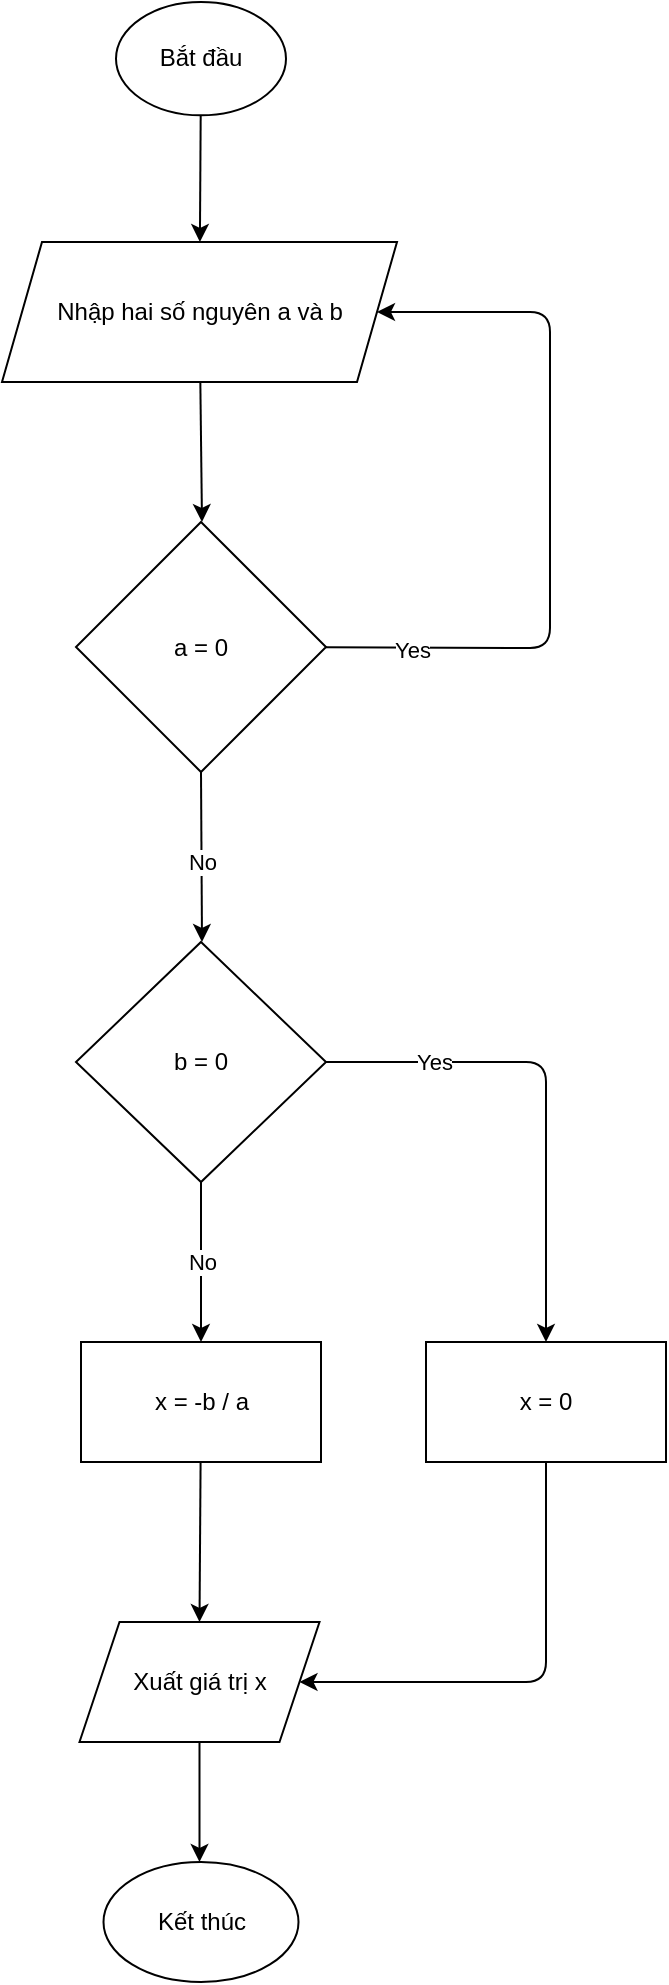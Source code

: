 <mxfile>
    <diagram id="kZCADy7_jvBzwsrUYmhb" name="Page-1">
        <mxGraphModel dx="1121" dy="790" grid="1" gridSize="10" guides="1" tooltips="1" connect="1" arrows="1" fold="1" page="1" pageScale="1" pageWidth="850" pageHeight="1100" math="0" shadow="0">
            <root>
                <mxCell id="0"/>
                <mxCell id="1" parent="0"/>
                <mxCell id="4" value="" style="edgeStyle=none;html=1;" parent="1" source="2" target="3" edge="1">
                    <mxGeometry relative="1" as="geometry"/>
                </mxCell>
                <mxCell id="2" value="Bắt đầu" style="ellipse;whiteSpace=wrap;html=1;" parent="1" vertex="1">
                    <mxGeometry x="305" y="50" width="85" height="56.67" as="geometry"/>
                </mxCell>
                <mxCell id="6" value="" style="edgeStyle=none;html=1;" parent="1" source="3" edge="1">
                    <mxGeometry relative="1" as="geometry">
                        <mxPoint x="348" y="310" as="targetPoint"/>
                    </mxGeometry>
                </mxCell>
                <mxCell id="3" value="Nhập hai số nguyên a và b" style="shape=parallelogram;perimeter=parallelogramPerimeter;whiteSpace=wrap;html=1;fixedSize=1;" parent="1" vertex="1">
                    <mxGeometry x="248" y="170" width="197.5" height="70" as="geometry"/>
                </mxCell>
                <mxCell id="9" style="edgeStyle=none;html=1;entryX=1;entryY=0.5;entryDx=0;entryDy=0;" parent="1" source="7" target="3" edge="1">
                    <mxGeometry relative="1" as="geometry">
                        <mxPoint x="440" y="205" as="targetPoint"/>
                        <Array as="points">
                            <mxPoint x="522" y="373"/>
                            <mxPoint x="522" y="205"/>
                        </Array>
                    </mxGeometry>
                </mxCell>
                <mxCell id="10" value="Yes" style="edgeLabel;html=1;align=center;verticalAlign=middle;resizable=0;points=[];" parent="9" vertex="1" connectable="0">
                    <mxGeometry x="-0.767" y="-1" relative="1" as="geometry">
                        <mxPoint as="offset"/>
                    </mxGeometry>
                </mxCell>
                <mxCell id="11" style="edgeStyle=none;html=1;exitX=0.5;exitY=1;exitDx=0;exitDy=0;" parent="1" source="7" edge="1">
                    <mxGeometry relative="1" as="geometry">
                        <mxPoint x="348" y="520" as="targetPoint"/>
                    </mxGeometry>
                </mxCell>
                <mxCell id="12" value="No" style="edgeLabel;html=1;align=center;verticalAlign=middle;resizable=0;points=[];" parent="11" vertex="1" connectable="0">
                    <mxGeometry x="0.224" relative="1" as="geometry">
                        <mxPoint y="-7" as="offset"/>
                    </mxGeometry>
                </mxCell>
                <mxCell id="7" value="a = 0" style="rhombus;whiteSpace=wrap;html=1;" parent="1" vertex="1">
                    <mxGeometry x="285" y="310" width="125" height="125" as="geometry"/>
                </mxCell>
                <mxCell id="15" style="edgeStyle=none;html=1;" parent="1" source="14" edge="1">
                    <mxGeometry relative="1" as="geometry">
                        <mxPoint x="347.5" y="720" as="targetPoint"/>
                    </mxGeometry>
                </mxCell>
                <mxCell id="19" value="No" style="edgeLabel;html=1;align=center;verticalAlign=middle;resizable=0;points=[];" parent="15" vertex="1" connectable="0">
                    <mxGeometry x="-0.475" y="1" relative="1" as="geometry">
                        <mxPoint x="-1" y="19" as="offset"/>
                    </mxGeometry>
                </mxCell>
                <mxCell id="16" style="edgeStyle=none;html=1;entryX=0.5;entryY=0;entryDx=0;entryDy=0;" parent="1" source="14" edge="1" target="17">
                    <mxGeometry relative="1" as="geometry">
                        <mxPoint x="482" y="580" as="targetPoint"/>
                        <Array as="points">
                            <mxPoint x="520" y="580"/>
                        </Array>
                    </mxGeometry>
                </mxCell>
                <mxCell id="18" value="Yes" style="edgeLabel;html=1;align=center;verticalAlign=middle;resizable=0;points=[];" parent="16" vertex="1" connectable="0">
                    <mxGeometry x="-0.333" y="-1" relative="1" as="geometry">
                        <mxPoint x="-30" y="-1" as="offset"/>
                    </mxGeometry>
                </mxCell>
                <mxCell id="14" value="b = 0" style="rhombus;whiteSpace=wrap;html=1;" parent="1" vertex="1">
                    <mxGeometry x="285" y="520" width="125" height="120" as="geometry"/>
                </mxCell>
                <mxCell id="23" style="edgeStyle=none;html=1;entryX=1;entryY=0.5;entryDx=0;entryDy=0;" parent="1" source="17" target="21" edge="1">
                    <mxGeometry relative="1" as="geometry">
                        <Array as="points">
                            <mxPoint x="520" y="890"/>
                        </Array>
                    </mxGeometry>
                </mxCell>
                <mxCell id="17" value="x = 0" style="rounded=0;whiteSpace=wrap;html=1;" parent="1" vertex="1">
                    <mxGeometry x="460" y="720" width="120" height="60" as="geometry"/>
                </mxCell>
                <mxCell id="22" style="edgeStyle=none;html=1;entryX=0.5;entryY=0;entryDx=0;entryDy=0;" parent="1" source="20" target="21" edge="1">
                    <mxGeometry relative="1" as="geometry"/>
                </mxCell>
                <mxCell id="20" value="x = -b / a" style="rounded=0;whiteSpace=wrap;html=1;" parent="1" vertex="1">
                    <mxGeometry x="287.5" y="720" width="120" height="60" as="geometry"/>
                </mxCell>
                <mxCell id="24" style="edgeStyle=none;html=1;exitX=0.5;exitY=1;exitDx=0;exitDy=0;" parent="1" source="21" edge="1">
                    <mxGeometry relative="1" as="geometry">
                        <mxPoint x="346.75" y="980" as="targetPoint"/>
                    </mxGeometry>
                </mxCell>
                <mxCell id="21" value="Xuất giá trị x" style="shape=parallelogram;perimeter=parallelogramPerimeter;whiteSpace=wrap;html=1;fixedSize=1;" parent="1" vertex="1">
                    <mxGeometry x="286.75" y="860" width="120" height="60" as="geometry"/>
                </mxCell>
                <mxCell id="25" value="Kết thúc" style="ellipse;whiteSpace=wrap;html=1;" parent="1" vertex="1">
                    <mxGeometry x="298.75" y="980" width="97.5" height="60" as="geometry"/>
                </mxCell>
            </root>
        </mxGraphModel>
    </diagram>
</mxfile>
